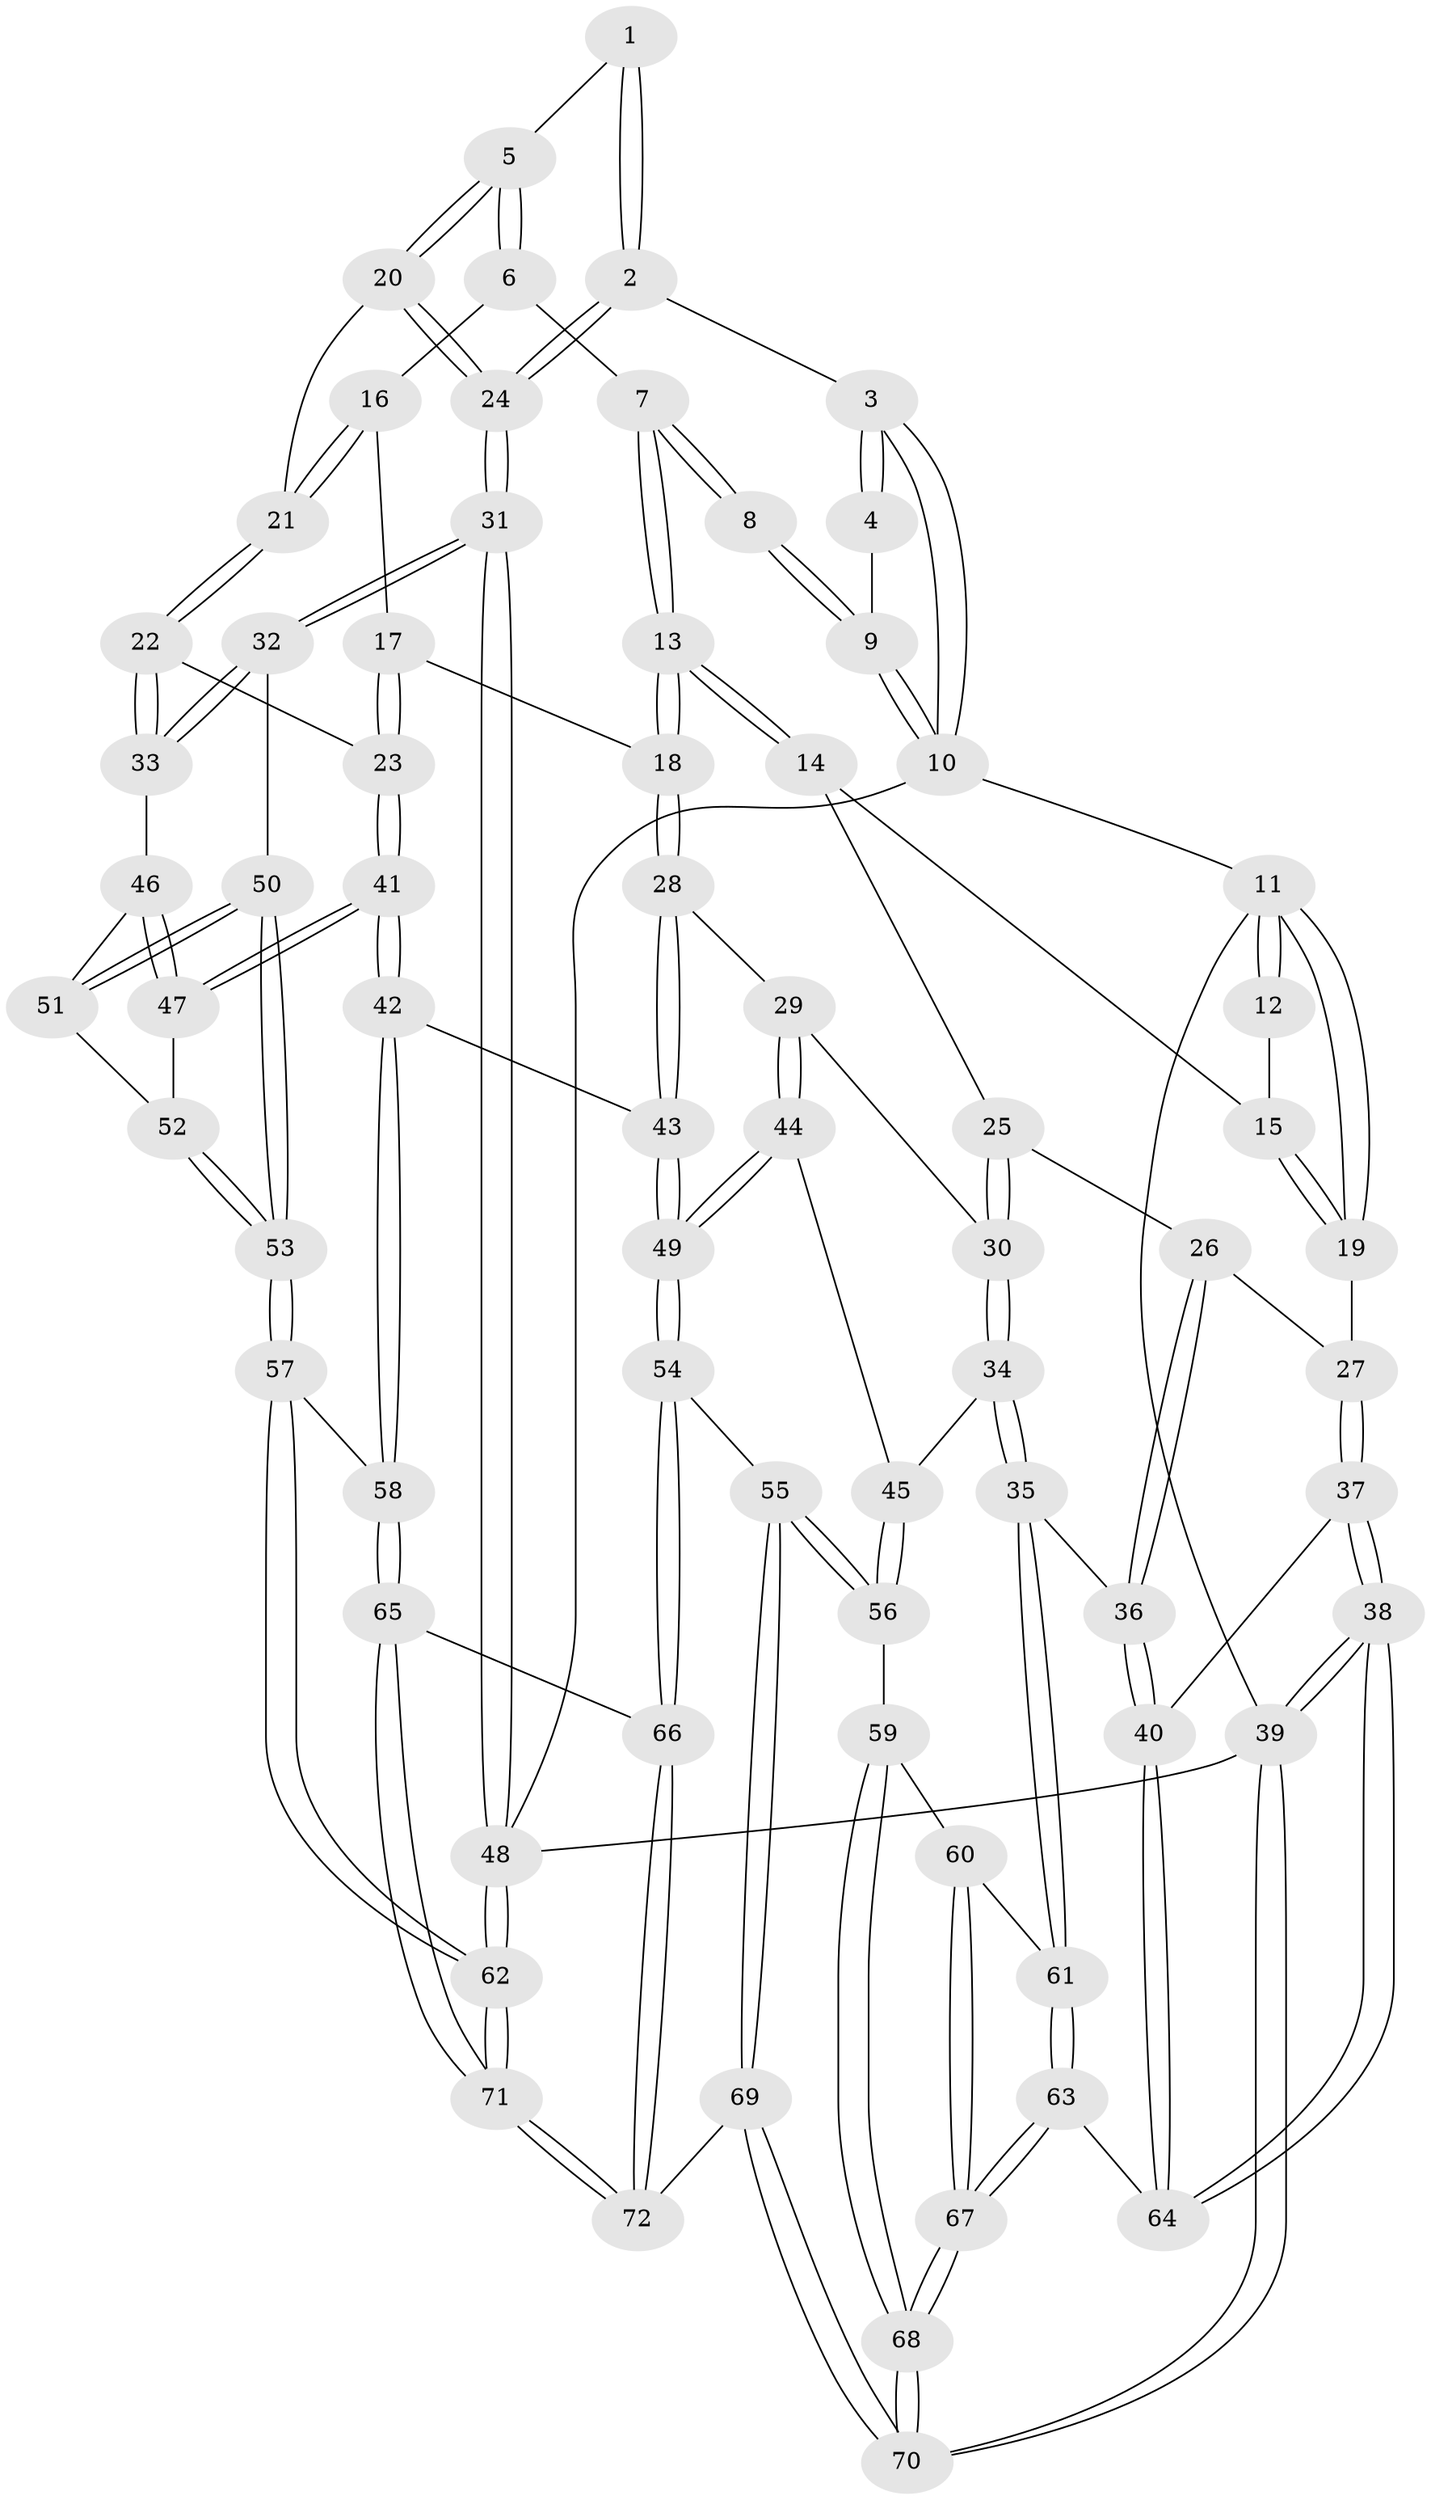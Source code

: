 // coarse degree distribution, {2: 0.15555555555555556, 3: 0.6444444444444445, 4: 0.08888888888888889, 5: 0.1111111111111111}
// Generated by graph-tools (version 1.1) at 2025/54/03/04/25 22:54:09]
// undirected, 72 vertices, 177 edges
graph export_dot {
  node [color=gray90,style=filled];
  1 [pos="+0.9058726341249715+0.10909801281992221"];
  2 [pos="+1+0.17400482481303892"];
  3 [pos="+1+0"];
  4 [pos="+0.8509913778616098+0.07100405258604045"];
  5 [pos="+0.9011672818442414+0.32505273483176134"];
  6 [pos="+0.7366094565709178+0.25973761425604824"];
  7 [pos="+0.6236032515687906+0.1728888571713951"];
  8 [pos="+0.5702296676084606+0"];
  9 [pos="+0.5796482678672478+0"];
  10 [pos="+1+0"];
  11 [pos="+0+0"];
  12 [pos="+0.46453634208241495+0"];
  13 [pos="+0.5322572534445903+0.39504113022167286"];
  14 [pos="+0.2480216254167803+0.32478434316448745"];
  15 [pos="+0.23767453722436963+0.2724028573058155"];
  16 [pos="+0.7324506570546759+0.41795106810825666"];
  17 [pos="+0.7131092183793684+0.4400143214196187"];
  18 [pos="+0.536216940099854+0.4769130253542526"];
  19 [pos="+0+0.1072643767360582"];
  20 [pos="+0.9319383065826178+0.3462209210002885"];
  21 [pos="+0.8263847263784382+0.4794738046014692"];
  22 [pos="+0.8242120190389602+0.4858547139981565"];
  23 [pos="+0.7599751751846066+0.5593393855048704"];
  24 [pos="+1+0.3790850376229608"];
  25 [pos="+0.23332734400453678+0.38889868717898374"];
  26 [pos="+0.15741072391064487+0.4590944142618041"];
  27 [pos="+0+0.16102846461217632"];
  28 [pos="+0.5310818713244205+0.5099500724623262"];
  29 [pos="+0.41454749441372407+0.5379785960204828"];
  30 [pos="+0.3583846904534756+0.5312066340365593"];
  31 [pos="+1+0.5630721817513856"];
  32 [pos="+1+0.595205200261509"];
  33 [pos="+0.9420705178590523+0.5908148652840711"];
  34 [pos="+0.21797722276467513+0.6701140532238864"];
  35 [pos="+0.1934468375206554+0.6775395839011606"];
  36 [pos="+0.09968018181851974+0.5853884868406148"];
  37 [pos="+0+0.5963527918567848"];
  38 [pos="+0+1"];
  39 [pos="+0+1"];
  40 [pos="+0+0.5986410561496466"];
  41 [pos="+0.7155634426933816+0.6424638041422053"];
  42 [pos="+0.6641398960701934+0.6665443925914748"];
  43 [pos="+0.6313833613220378+0.6620430716110769"];
  44 [pos="+0.3827138455869415+0.6924667968561183"];
  45 [pos="+0.35876205200395966+0.7063039437964231"];
  46 [pos="+0.8265848345128269+0.6325612582943971"];
  47 [pos="+0.7631127907060461+0.6485967925177999"];
  48 [pos="+1+1"];
  49 [pos="+0.5680212420091271+0.7292180318892852"];
  50 [pos="+0.9817009398424541+0.6949011397010298"];
  51 [pos="+0.9374812299820542+0.6982745133358209"];
  52 [pos="+0.8596525155185438+0.7168074818387526"];
  53 [pos="+0.8997804128999407+0.8396204482945858"];
  54 [pos="+0.5082947166429533+0.8530319781150416"];
  55 [pos="+0.3944893057199132+0.8637921310829414"];
  56 [pos="+0.3852880896392524+0.8595770599548956"];
  57 [pos="+0.8953864963255502+0.867214551266284"];
  58 [pos="+0.7578313404935597+0.8368463706135824"];
  59 [pos="+0.3844725274401728+0.8595715024115044"];
  60 [pos="+0.3381495774436157+0.8336454161255027"];
  61 [pos="+0.19024903090326556+0.7119248881128342"];
  62 [pos="+1+1"];
  63 [pos="+0.12766972492383988+0.8567234526565457"];
  64 [pos="+0.12724776164402402+0.8568376421877454"];
  65 [pos="+0.7149553975935328+0.9140252634937277"];
  66 [pos="+0.5607313024452943+0.9504513038029706"];
  67 [pos="+0.12992290450748295+0.8586277572734075"];
  68 [pos="+0.21445662506261692+0.9449504443455273"];
  69 [pos="+0.3185847761901676+1"];
  70 [pos="+0.29392946823611804+1"];
  71 [pos="+0.909642337068812+1"];
  72 [pos="+0.5402344940453472+1"];
  1 -- 2;
  1 -- 2;
  1 -- 5;
  2 -- 3;
  2 -- 24;
  2 -- 24;
  3 -- 4;
  3 -- 4;
  3 -- 10;
  3 -- 10;
  4 -- 9;
  5 -- 6;
  5 -- 6;
  5 -- 20;
  5 -- 20;
  6 -- 7;
  6 -- 16;
  7 -- 8;
  7 -- 8;
  7 -- 13;
  7 -- 13;
  8 -- 9;
  8 -- 9;
  9 -- 10;
  9 -- 10;
  10 -- 11;
  10 -- 48;
  11 -- 12;
  11 -- 12;
  11 -- 19;
  11 -- 19;
  11 -- 39;
  12 -- 15;
  13 -- 14;
  13 -- 14;
  13 -- 18;
  13 -- 18;
  14 -- 15;
  14 -- 25;
  15 -- 19;
  15 -- 19;
  16 -- 17;
  16 -- 21;
  16 -- 21;
  17 -- 18;
  17 -- 23;
  17 -- 23;
  18 -- 28;
  18 -- 28;
  19 -- 27;
  20 -- 21;
  20 -- 24;
  20 -- 24;
  21 -- 22;
  21 -- 22;
  22 -- 23;
  22 -- 33;
  22 -- 33;
  23 -- 41;
  23 -- 41;
  24 -- 31;
  24 -- 31;
  25 -- 26;
  25 -- 30;
  25 -- 30;
  26 -- 27;
  26 -- 36;
  26 -- 36;
  27 -- 37;
  27 -- 37;
  28 -- 29;
  28 -- 43;
  28 -- 43;
  29 -- 30;
  29 -- 44;
  29 -- 44;
  30 -- 34;
  30 -- 34;
  31 -- 32;
  31 -- 32;
  31 -- 48;
  31 -- 48;
  32 -- 33;
  32 -- 33;
  32 -- 50;
  33 -- 46;
  34 -- 35;
  34 -- 35;
  34 -- 45;
  35 -- 36;
  35 -- 61;
  35 -- 61;
  36 -- 40;
  36 -- 40;
  37 -- 38;
  37 -- 38;
  37 -- 40;
  38 -- 39;
  38 -- 39;
  38 -- 64;
  38 -- 64;
  39 -- 70;
  39 -- 70;
  39 -- 48;
  40 -- 64;
  40 -- 64;
  41 -- 42;
  41 -- 42;
  41 -- 47;
  41 -- 47;
  42 -- 43;
  42 -- 58;
  42 -- 58;
  43 -- 49;
  43 -- 49;
  44 -- 45;
  44 -- 49;
  44 -- 49;
  45 -- 56;
  45 -- 56;
  46 -- 47;
  46 -- 47;
  46 -- 51;
  47 -- 52;
  48 -- 62;
  48 -- 62;
  49 -- 54;
  49 -- 54;
  50 -- 51;
  50 -- 51;
  50 -- 53;
  50 -- 53;
  51 -- 52;
  52 -- 53;
  52 -- 53;
  53 -- 57;
  53 -- 57;
  54 -- 55;
  54 -- 66;
  54 -- 66;
  55 -- 56;
  55 -- 56;
  55 -- 69;
  55 -- 69;
  56 -- 59;
  57 -- 58;
  57 -- 62;
  57 -- 62;
  58 -- 65;
  58 -- 65;
  59 -- 60;
  59 -- 68;
  59 -- 68;
  60 -- 61;
  60 -- 67;
  60 -- 67;
  61 -- 63;
  61 -- 63;
  62 -- 71;
  62 -- 71;
  63 -- 64;
  63 -- 67;
  63 -- 67;
  65 -- 66;
  65 -- 71;
  65 -- 71;
  66 -- 72;
  66 -- 72;
  67 -- 68;
  67 -- 68;
  68 -- 70;
  68 -- 70;
  69 -- 70;
  69 -- 70;
  69 -- 72;
  71 -- 72;
  71 -- 72;
}
